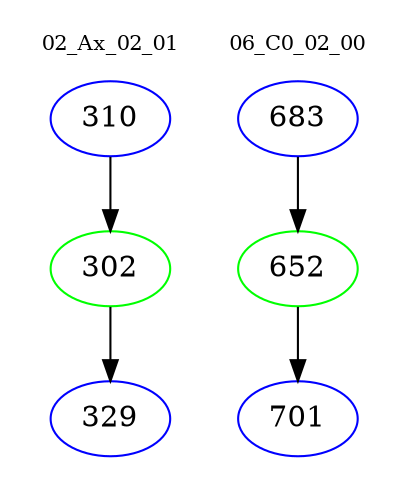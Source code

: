 digraph{
subgraph cluster_0 {
color = white
label = "02_Ax_02_01";
fontsize=10;
T0_310 [label="310", color="blue"]
T0_310 -> T0_302 [color="black"]
T0_302 [label="302", color="green"]
T0_302 -> T0_329 [color="black"]
T0_329 [label="329", color="blue"]
}
subgraph cluster_1 {
color = white
label = "06_C0_02_00";
fontsize=10;
T1_683 [label="683", color="blue"]
T1_683 -> T1_652 [color="black"]
T1_652 [label="652", color="green"]
T1_652 -> T1_701 [color="black"]
T1_701 [label="701", color="blue"]
}
}
